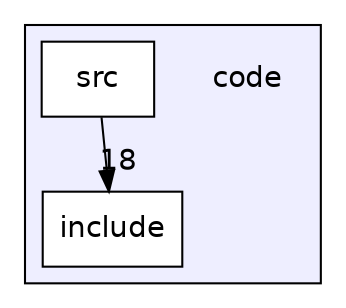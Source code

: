 digraph "code" {
  compound=true
  node [ fontsize="14", fontname="Helvetica"];
  edge [ labelfontsize="14", labelfontname="Helvetica"];
  subgraph clusterdir_050edd66366d13764f98250ef6db77f6 {
    graph [ bgcolor="#eeeeff", pencolor="black", label="" URL="dir_050edd66366d13764f98250ef6db77f6.html"];
    dir_050edd66366d13764f98250ef6db77f6 [shape=plaintext label="code"];
  dir_f8a5fb882cc5ea0f84873b4bfbe1e42c [shape=box label="include" fillcolor="white" style="filled" URL="dir_f8a5fb882cc5ea0f84873b4bfbe1e42c.html"];
  dir_14807827589b339a04434892d1c1deae [shape=box label="src" fillcolor="white" style="filled" URL="dir_14807827589b339a04434892d1c1deae.html"];
  }
  dir_14807827589b339a04434892d1c1deae->dir_f8a5fb882cc5ea0f84873b4bfbe1e42c [headlabel="18", labeldistance=1.5 headhref="dir_000002_000001.html"];
}
